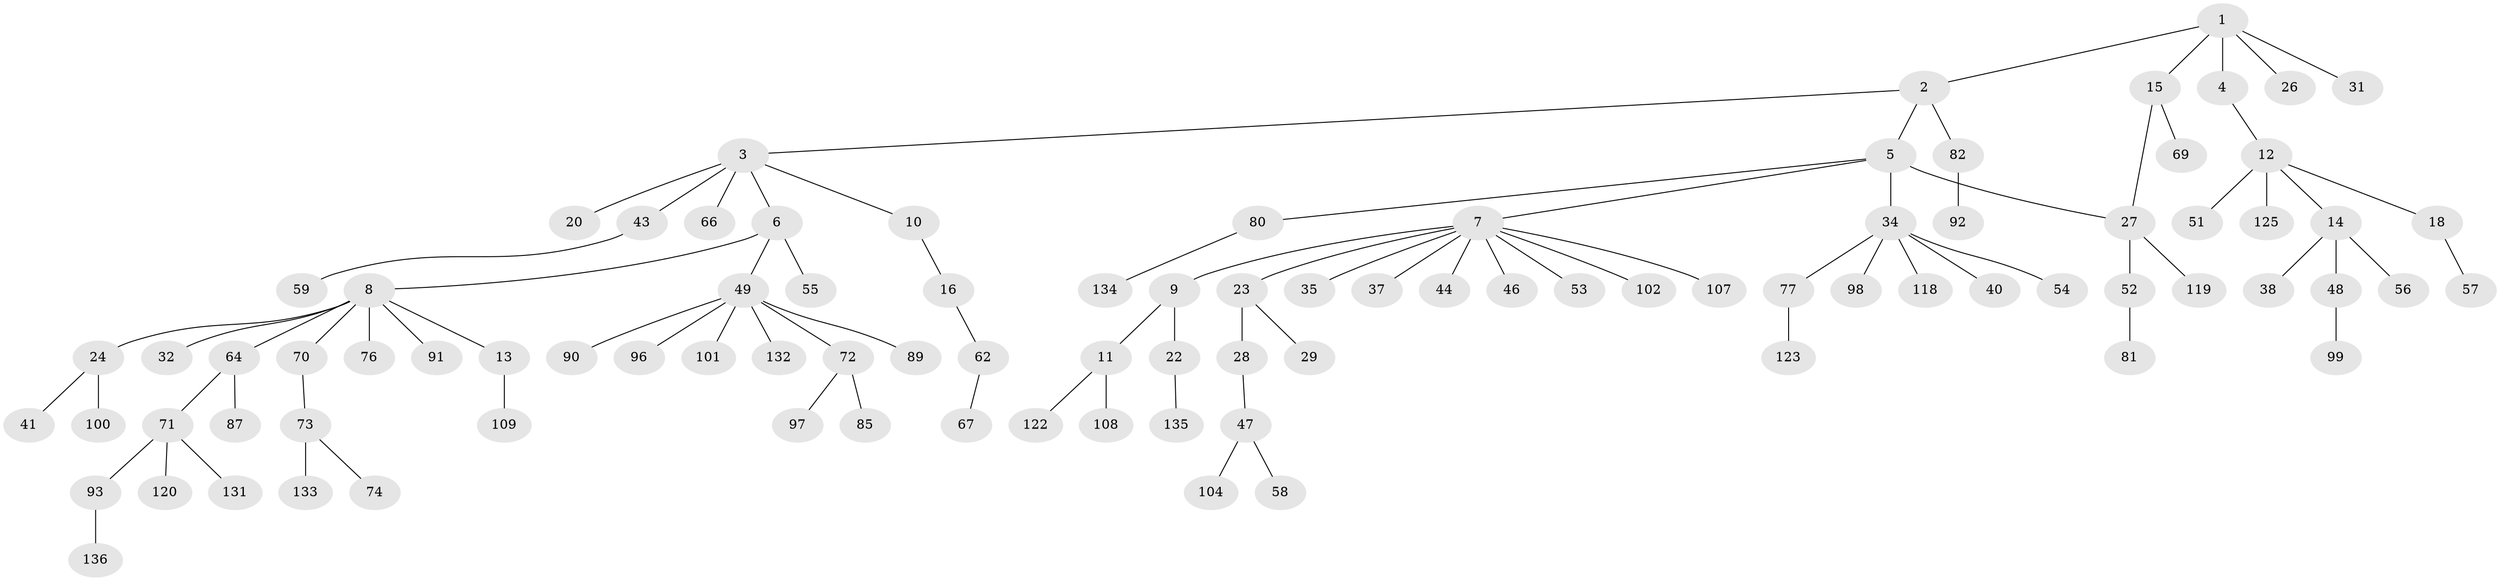 // Generated by graph-tools (version 1.1) at 2025/51/02/27/25 19:51:40]
// undirected, 93 vertices, 93 edges
graph export_dot {
graph [start="1"]
  node [color=gray90,style=filled];
  1 [super="+63"];
  2 [super="+116"];
  3 [super="+33"];
  4;
  5 [super="+21"];
  6;
  7 [super="+17"];
  8 [super="+25"];
  9 [super="+19"];
  10;
  11 [super="+103"];
  12;
  13;
  14 [super="+84"];
  15 [super="+39"];
  16 [super="+117"];
  18 [super="+65"];
  20;
  22 [super="+94"];
  23 [super="+42"];
  24 [super="+30"];
  26;
  27 [super="+60"];
  28;
  29;
  31 [super="+88"];
  32 [super="+36"];
  34 [super="+68"];
  35 [super="+78"];
  37;
  38 [super="+45"];
  40;
  41 [super="+86"];
  43;
  44;
  46;
  47 [super="+50"];
  48;
  49 [super="+61"];
  51;
  52;
  53;
  54;
  55;
  56;
  57;
  58;
  59 [super="+130"];
  62 [super="+75"];
  64;
  66;
  67;
  69 [super="+110"];
  70 [super="+106"];
  71 [super="+83"];
  72 [super="+79"];
  73 [super="+105"];
  74 [super="+126"];
  76;
  77 [super="+114"];
  80 [super="+124"];
  81 [super="+111"];
  82;
  85 [super="+115"];
  87;
  89 [super="+95"];
  90 [super="+113"];
  91;
  92;
  93;
  96;
  97 [super="+121"];
  98;
  99;
  100 [super="+129"];
  101;
  102 [super="+127"];
  104;
  107;
  108 [super="+112"];
  109;
  118 [super="+128"];
  119;
  120;
  122;
  123;
  125;
  131;
  132;
  133;
  134;
  135;
  136;
  1 -- 2;
  1 -- 4;
  1 -- 15;
  1 -- 26;
  1 -- 31;
  2 -- 3;
  2 -- 5;
  2 -- 82;
  3 -- 6;
  3 -- 10;
  3 -- 20;
  3 -- 43;
  3 -- 66;
  4 -- 12;
  5 -- 7;
  5 -- 80;
  5 -- 34;
  5 -- 27;
  6 -- 8;
  6 -- 49;
  6 -- 55;
  7 -- 9;
  7 -- 23;
  7 -- 35;
  7 -- 46;
  7 -- 107;
  7 -- 53;
  7 -- 37;
  7 -- 102;
  7 -- 44;
  8 -- 13;
  8 -- 24;
  8 -- 32;
  8 -- 70;
  8 -- 76;
  8 -- 91;
  8 -- 64;
  9 -- 11;
  9 -- 22;
  10 -- 16;
  11 -- 108;
  11 -- 122;
  12 -- 14;
  12 -- 18;
  12 -- 51;
  12 -- 125;
  13 -- 109;
  14 -- 38;
  14 -- 48;
  14 -- 56;
  15 -- 27;
  15 -- 69;
  16 -- 62;
  18 -- 57;
  22 -- 135;
  23 -- 28;
  23 -- 29;
  24 -- 100;
  24 -- 41;
  27 -- 52;
  27 -- 119;
  28 -- 47;
  34 -- 40;
  34 -- 54;
  34 -- 98;
  34 -- 118;
  34 -- 77;
  43 -- 59;
  47 -- 58;
  47 -- 104;
  48 -- 99;
  49 -- 89;
  49 -- 90;
  49 -- 101;
  49 -- 72;
  49 -- 132;
  49 -- 96;
  52 -- 81;
  62 -- 67;
  64 -- 71;
  64 -- 87;
  70 -- 73;
  71 -- 93;
  71 -- 120;
  71 -- 131;
  72 -- 85;
  72 -- 97;
  73 -- 74;
  73 -- 133;
  77 -- 123;
  80 -- 134;
  82 -- 92;
  93 -- 136;
}
